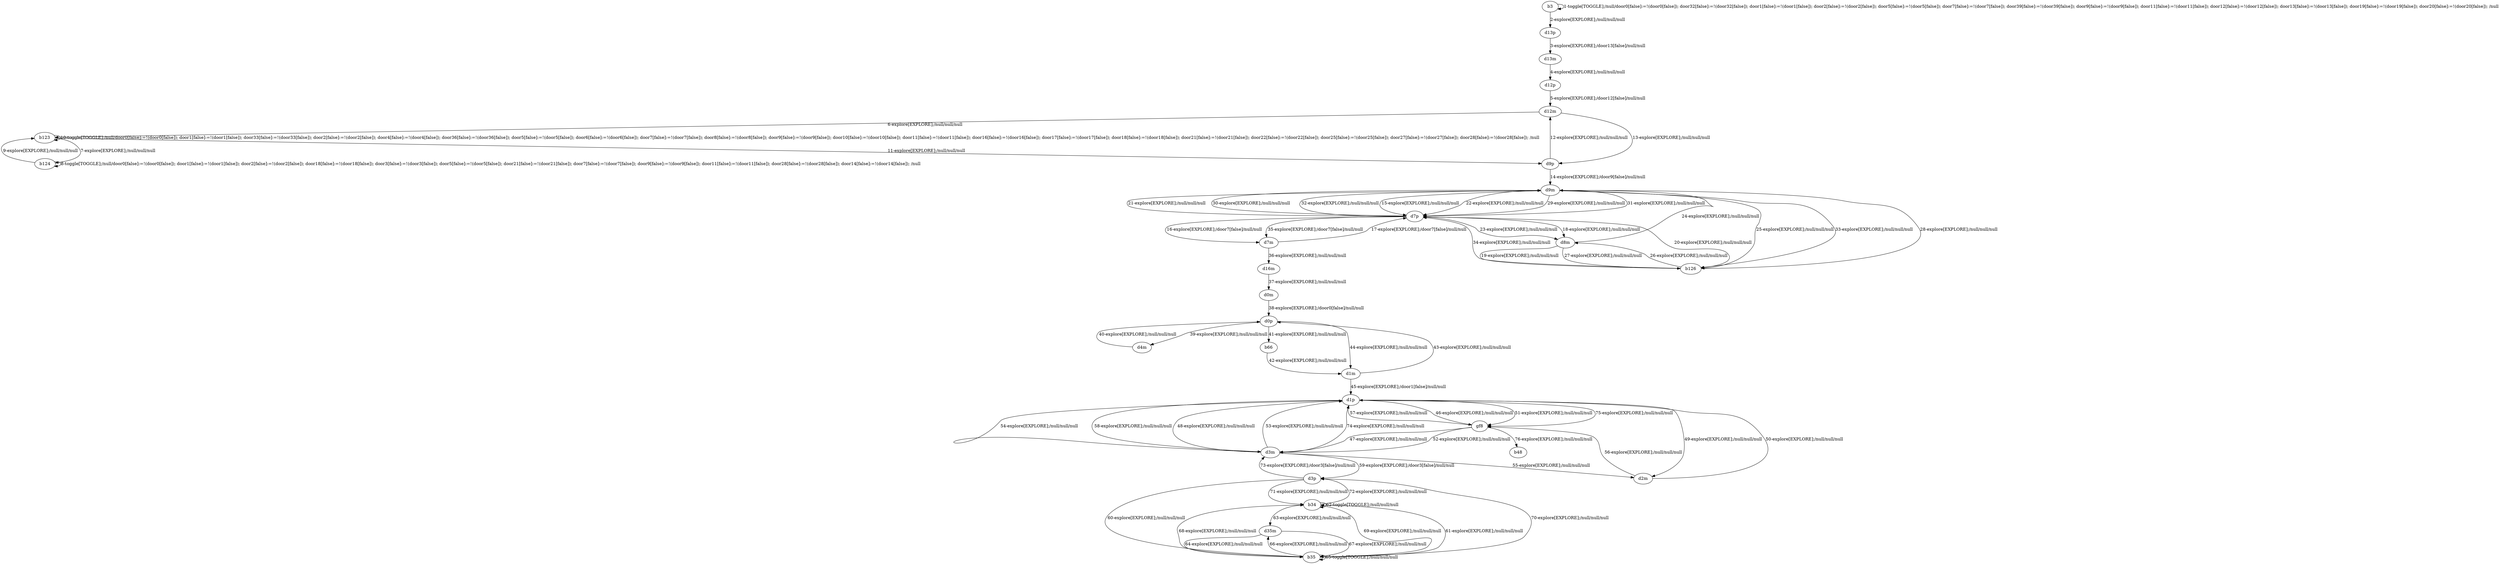 # Total number of goals covered by this test: 1
# gf8 --> b48

digraph g {
"b3" -> "b3" [label = "1-toggle[TOGGLE];/null/door0[false]:=!(door0[false]); door32[false]:=!(door32[false]); door1[false]:=!(door1[false]); door2[false]:=!(door2[false]); door5[false]:=!(door5[false]); door7[false]:=!(door7[false]); door39[false]:=!(door39[false]); door9[false]:=!(door9[false]); door11[false]:=!(door11[false]); door12[false]:=!(door12[false]); door13[false]:=!(door13[false]); door19[false]:=!(door19[false]); door20[false]:=!(door20[false]); /null"];
"b3" -> "d13p" [label = "2-explore[EXPLORE];/null/null/null"];
"d13p" -> "d13m" [label = "3-explore[EXPLORE];/door13[false]/null/null"];
"d13m" -> "d12p" [label = "4-explore[EXPLORE];/null/null/null"];
"d12p" -> "d12m" [label = "5-explore[EXPLORE];/door12[false]/null/null"];
"d12m" -> "b123" [label = "6-explore[EXPLORE];/null/null/null"];
"b123" -> "b124" [label = "7-explore[EXPLORE];/null/null/null"];
"b124" -> "b124" [label = "8-toggle[TOGGLE];/null/door0[false]:=!(door0[false]); door1[false]:=!(door1[false]); door2[false]:=!(door2[false]); door18[false]:=!(door18[false]); door3[false]:=!(door3[false]); door5[false]:=!(door5[false]); door21[false]:=!(door21[false]); door7[false]:=!(door7[false]); door9[false]:=!(door9[false]); door11[false]:=!(door11[false]); door28[false]:=!(door28[false]); door14[false]:=!(door14[false]); /null"];
"b124" -> "b123" [label = "9-explore[EXPLORE];/null/null/null"];
"b123" -> "b123" [label = "10-toggle[TOGGLE];/null/door0[false]:=!(door0[false]); door1[false]:=!(door1[false]); door33[false]:=!(door33[false]); door2[false]:=!(door2[false]); door4[false]:=!(door4[false]); door36[false]:=!(door36[false]); door5[false]:=!(door5[false]); door6[false]:=!(door6[false]); door7[false]:=!(door7[false]); door8[false]:=!(door8[false]); door9[false]:=!(door9[false]); door10[false]:=!(door10[false]); door11[false]:=!(door11[false]); door16[false]:=!(door16[false]); door17[false]:=!(door17[false]); door18[false]:=!(door18[false]); door21[false]:=!(door21[false]); door22[false]:=!(door22[false]); door25[false]:=!(door25[false]); door27[false]:=!(door27[false]); door28[false]:=!(door28[false]); /null"];
"b123" -> "d9p" [label = "11-explore[EXPLORE];/null/null/null"];
"d9p" -> "d12m" [label = "12-explore[EXPLORE];/null/null/null"];
"d12m" -> "d9p" [label = "13-explore[EXPLORE];/null/null/null"];
"d9p" -> "d9m" [label = "14-explore[EXPLORE];/door9[false]/null/null"];
"d9m" -> "d7p" [label = "15-explore[EXPLORE];/null/null/null"];
"d7p" -> "d7m" [label = "16-explore[EXPLORE];/door7[false]/null/null"];
"d7m" -> "d7p" [label = "17-explore[EXPLORE];/door7[false]/null/null"];
"d7p" -> "d8m" [label = "18-explore[EXPLORE];/null/null/null"];
"d8m" -> "b126" [label = "19-explore[EXPLORE];/null/null/null"];
"b126" -> "d7p" [label = "20-explore[EXPLORE];/null/null/null"];
"d7p" -> "d9m" [label = "21-explore[EXPLORE];/null/null/null"];
"d9m" -> "d7p" [label = "22-explore[EXPLORE];/null/null/null"];
"d7p" -> "d8m" [label = "23-explore[EXPLORE];/null/null/null"];
"d8m" -> "d9m" [label = "24-explore[EXPLORE];/null/null/null"];
"d9m" -> "b126" [label = "25-explore[EXPLORE];/null/null/null"];
"b126" -> "d8m" [label = "26-explore[EXPLORE];/null/null/null"];
"d8m" -> "b126" [label = "27-explore[EXPLORE];/null/null/null"];
"b126" -> "d9m" [label = "28-explore[EXPLORE];/null/null/null"];
"d9m" -> "d7p" [label = "29-explore[EXPLORE];/null/null/null"];
"d7p" -> "d9m" [label = "30-explore[EXPLORE];/null/null/null"];
"d9m" -> "d7p" [label = "31-explore[EXPLORE];/null/null/null"];
"d7p" -> "d9m" [label = "32-explore[EXPLORE];/null/null/null"];
"d9m" -> "b126" [label = "33-explore[EXPLORE];/null/null/null"];
"b126" -> "d7p" [label = "34-explore[EXPLORE];/null/null/null"];
"d7p" -> "d7m" [label = "35-explore[EXPLORE];/door7[false]/null/null"];
"d7m" -> "d16m" [label = "36-explore[EXPLORE];/null/null/null"];
"d16m" -> "d0m" [label = "37-explore[EXPLORE];/null/null/null"];
"d0m" -> "d0p" [label = "38-explore[EXPLORE];/door0[false]/null/null"];
"d0p" -> "d4m" [label = "39-explore[EXPLORE];/null/null/null"];
"d4m" -> "d0p" [label = "40-explore[EXPLORE];/null/null/null"];
"d0p" -> "b66" [label = "41-explore[EXPLORE];/null/null/null"];
"b66" -> "d1m" [label = "42-explore[EXPLORE];/null/null/null"];
"d1m" -> "d0p" [label = "43-explore[EXPLORE];/null/null/null"];
"d0p" -> "d1m" [label = "44-explore[EXPLORE];/null/null/null"];
"d1m" -> "d1p" [label = "45-explore[EXPLORE];/door1[false]/null/null"];
"d1p" -> "gf8" [label = "46-explore[EXPLORE];/null/null/null"];
"gf8" -> "d3m" [label = "47-explore[EXPLORE];/null/null/null"];
"d3m" -> "d1p" [label = "48-explore[EXPLORE];/null/null/null"];
"d1p" -> "d2m" [label = "49-explore[EXPLORE];/null/null/null"];
"d2m" -> "d1p" [label = "50-explore[EXPLORE];/null/null/null"];
"d1p" -> "gf8" [label = "51-explore[EXPLORE];/null/null/null"];
"gf8" -> "d3m" [label = "52-explore[EXPLORE];/null/null/null"];
"d3m" -> "d1p" [label = "53-explore[EXPLORE];/null/null/null"];
"d1p" -> "d3m" [label = "54-explore[EXPLORE];/null/null/null"];
"d3m" -> "d2m" [label = "55-explore[EXPLORE];/null/null/null"];
"d2m" -> "gf8" [label = "56-explore[EXPLORE];/null/null/null"];
"gf8" -> "d1p" [label = "57-explore[EXPLORE];/null/null/null"];
"d1p" -> "d3m" [label = "58-explore[EXPLORE];/null/null/null"];
"d3m" -> "d3p" [label = "59-explore[EXPLORE];/door3[false]/null/null"];
"d3p" -> "b35" [label = "60-explore[EXPLORE];/null/null/null"];
"b35" -> "b34" [label = "61-explore[EXPLORE];/null/null/null"];
"b34" -> "b34" [label = "62-toggle[TOGGLE];/null/null/null"];
"b34" -> "d35m" [label = "63-explore[EXPLORE];/null/null/null"];
"d35m" -> "b35" [label = "64-explore[EXPLORE];/null/null/null"];
"b35" -> "b35" [label = "65-toggle[TOGGLE];/null/null/null"];
"b35" -> "d35m" [label = "66-explore[EXPLORE];/null/null/null"];
"d35m" -> "b35" [label = "67-explore[EXPLORE];/null/null/null"];
"b35" -> "b34" [label = "68-explore[EXPLORE];/null/null/null"];
"b34" -> "b35" [label = "69-explore[EXPLORE];/null/null/null"];
"b35" -> "d3p" [label = "70-explore[EXPLORE];/null/null/null"];
"d3p" -> "b34" [label = "71-explore[EXPLORE];/null/null/null"];
"b34" -> "d3p" [label = "72-explore[EXPLORE];/null/null/null"];
"d3p" -> "d3m" [label = "73-explore[EXPLORE];/door3[false]/null/null"];
"d3m" -> "d1p" [label = "74-explore[EXPLORE];/null/null/null"];
"d1p" -> "gf8" [label = "75-explore[EXPLORE];/null/null/null"];
"gf8" -> "b48" [label = "76-explore[EXPLORE];/null/null/null"];
}